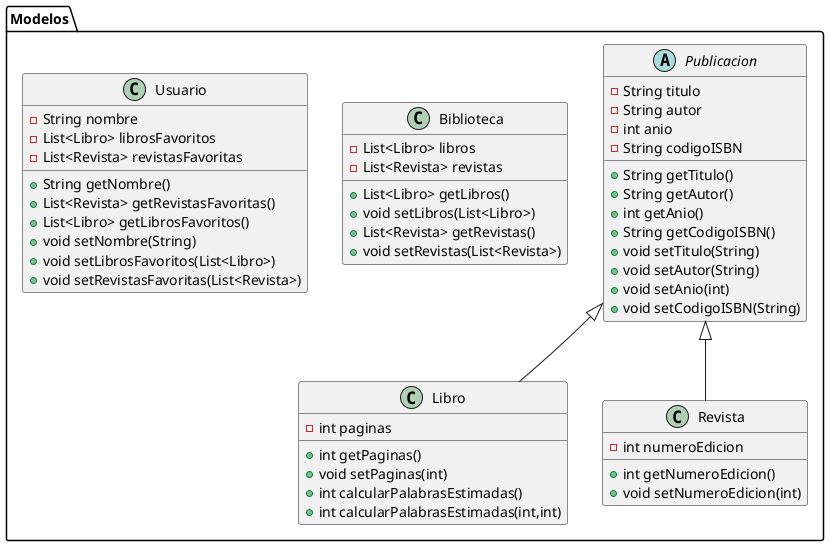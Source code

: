@startuml
abstract class Modelos.Publicacion {
- String titulo
- String autor
- int anio
- String codigoISBN
+ String getTitulo()
+ String getAutor()
+ int getAnio()
+ String getCodigoISBN()
+ void setTitulo(String)
+ void setAutor(String)
+ void setAnio(int)
+ void setCodigoISBN(String)
}


class Modelos.Biblioteca {
- List<Libro> libros
- List<Revista> revistas
+ List<Libro> getLibros()
+ void setLibros(List<Libro>)
+ List<Revista> getRevistas()
+ void setRevistas(List<Revista>)
}


class Modelos.Libro {
- int paginas
+ int getPaginas()
+ void setPaginas(int)
+ int calcularPalabrasEstimadas()
+ int calcularPalabrasEstimadas(int,int)
}


class Modelos.Usuario {
- String nombre
- List<Libro> librosFavoritos
- List<Revista> revistasFavoritas
+ String getNombre()
+ List<Revista> getRevistasFavoritas()
+ List<Libro> getLibrosFavoritos()
+ void setNombre(String)
+ void setLibrosFavoritos(List<Libro>)
+ void setRevistasFavoritas(List<Revista>)
}


class Modelos.Revista {
- int numeroEdicion
+ int getNumeroEdicion()
+ void setNumeroEdicion(int)
}




Modelos.Publicacion <|-- Modelos.Libro
Modelos.Publicacion <|-- Modelos.Revista
@enduml
